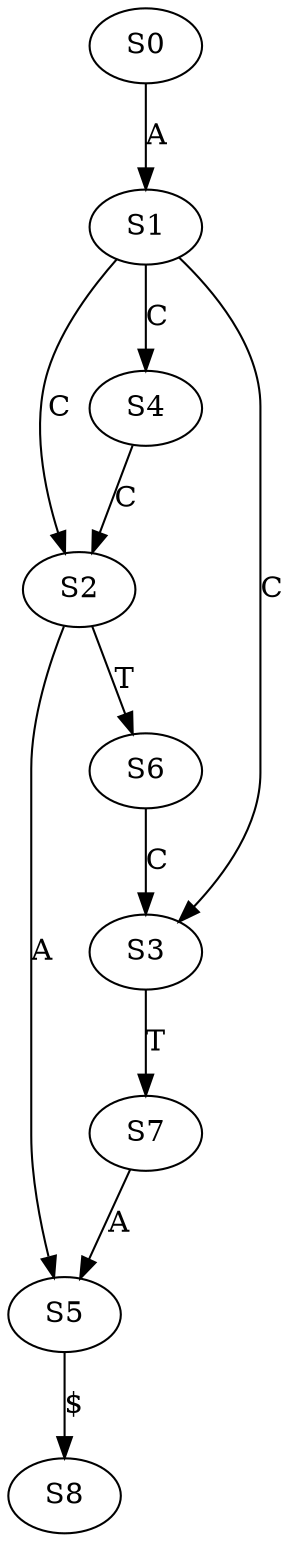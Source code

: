 strict digraph  {
	S0 -> S1 [ label = A ];
	S1 -> S2 [ label = C ];
	S1 -> S3 [ label = C ];
	S1 -> S4 [ label = C ];
	S2 -> S5 [ label = A ];
	S2 -> S6 [ label = T ];
	S3 -> S7 [ label = T ];
	S4 -> S2 [ label = C ];
	S5 -> S8 [ label = "$" ];
	S6 -> S3 [ label = C ];
	S7 -> S5 [ label = A ];
}
